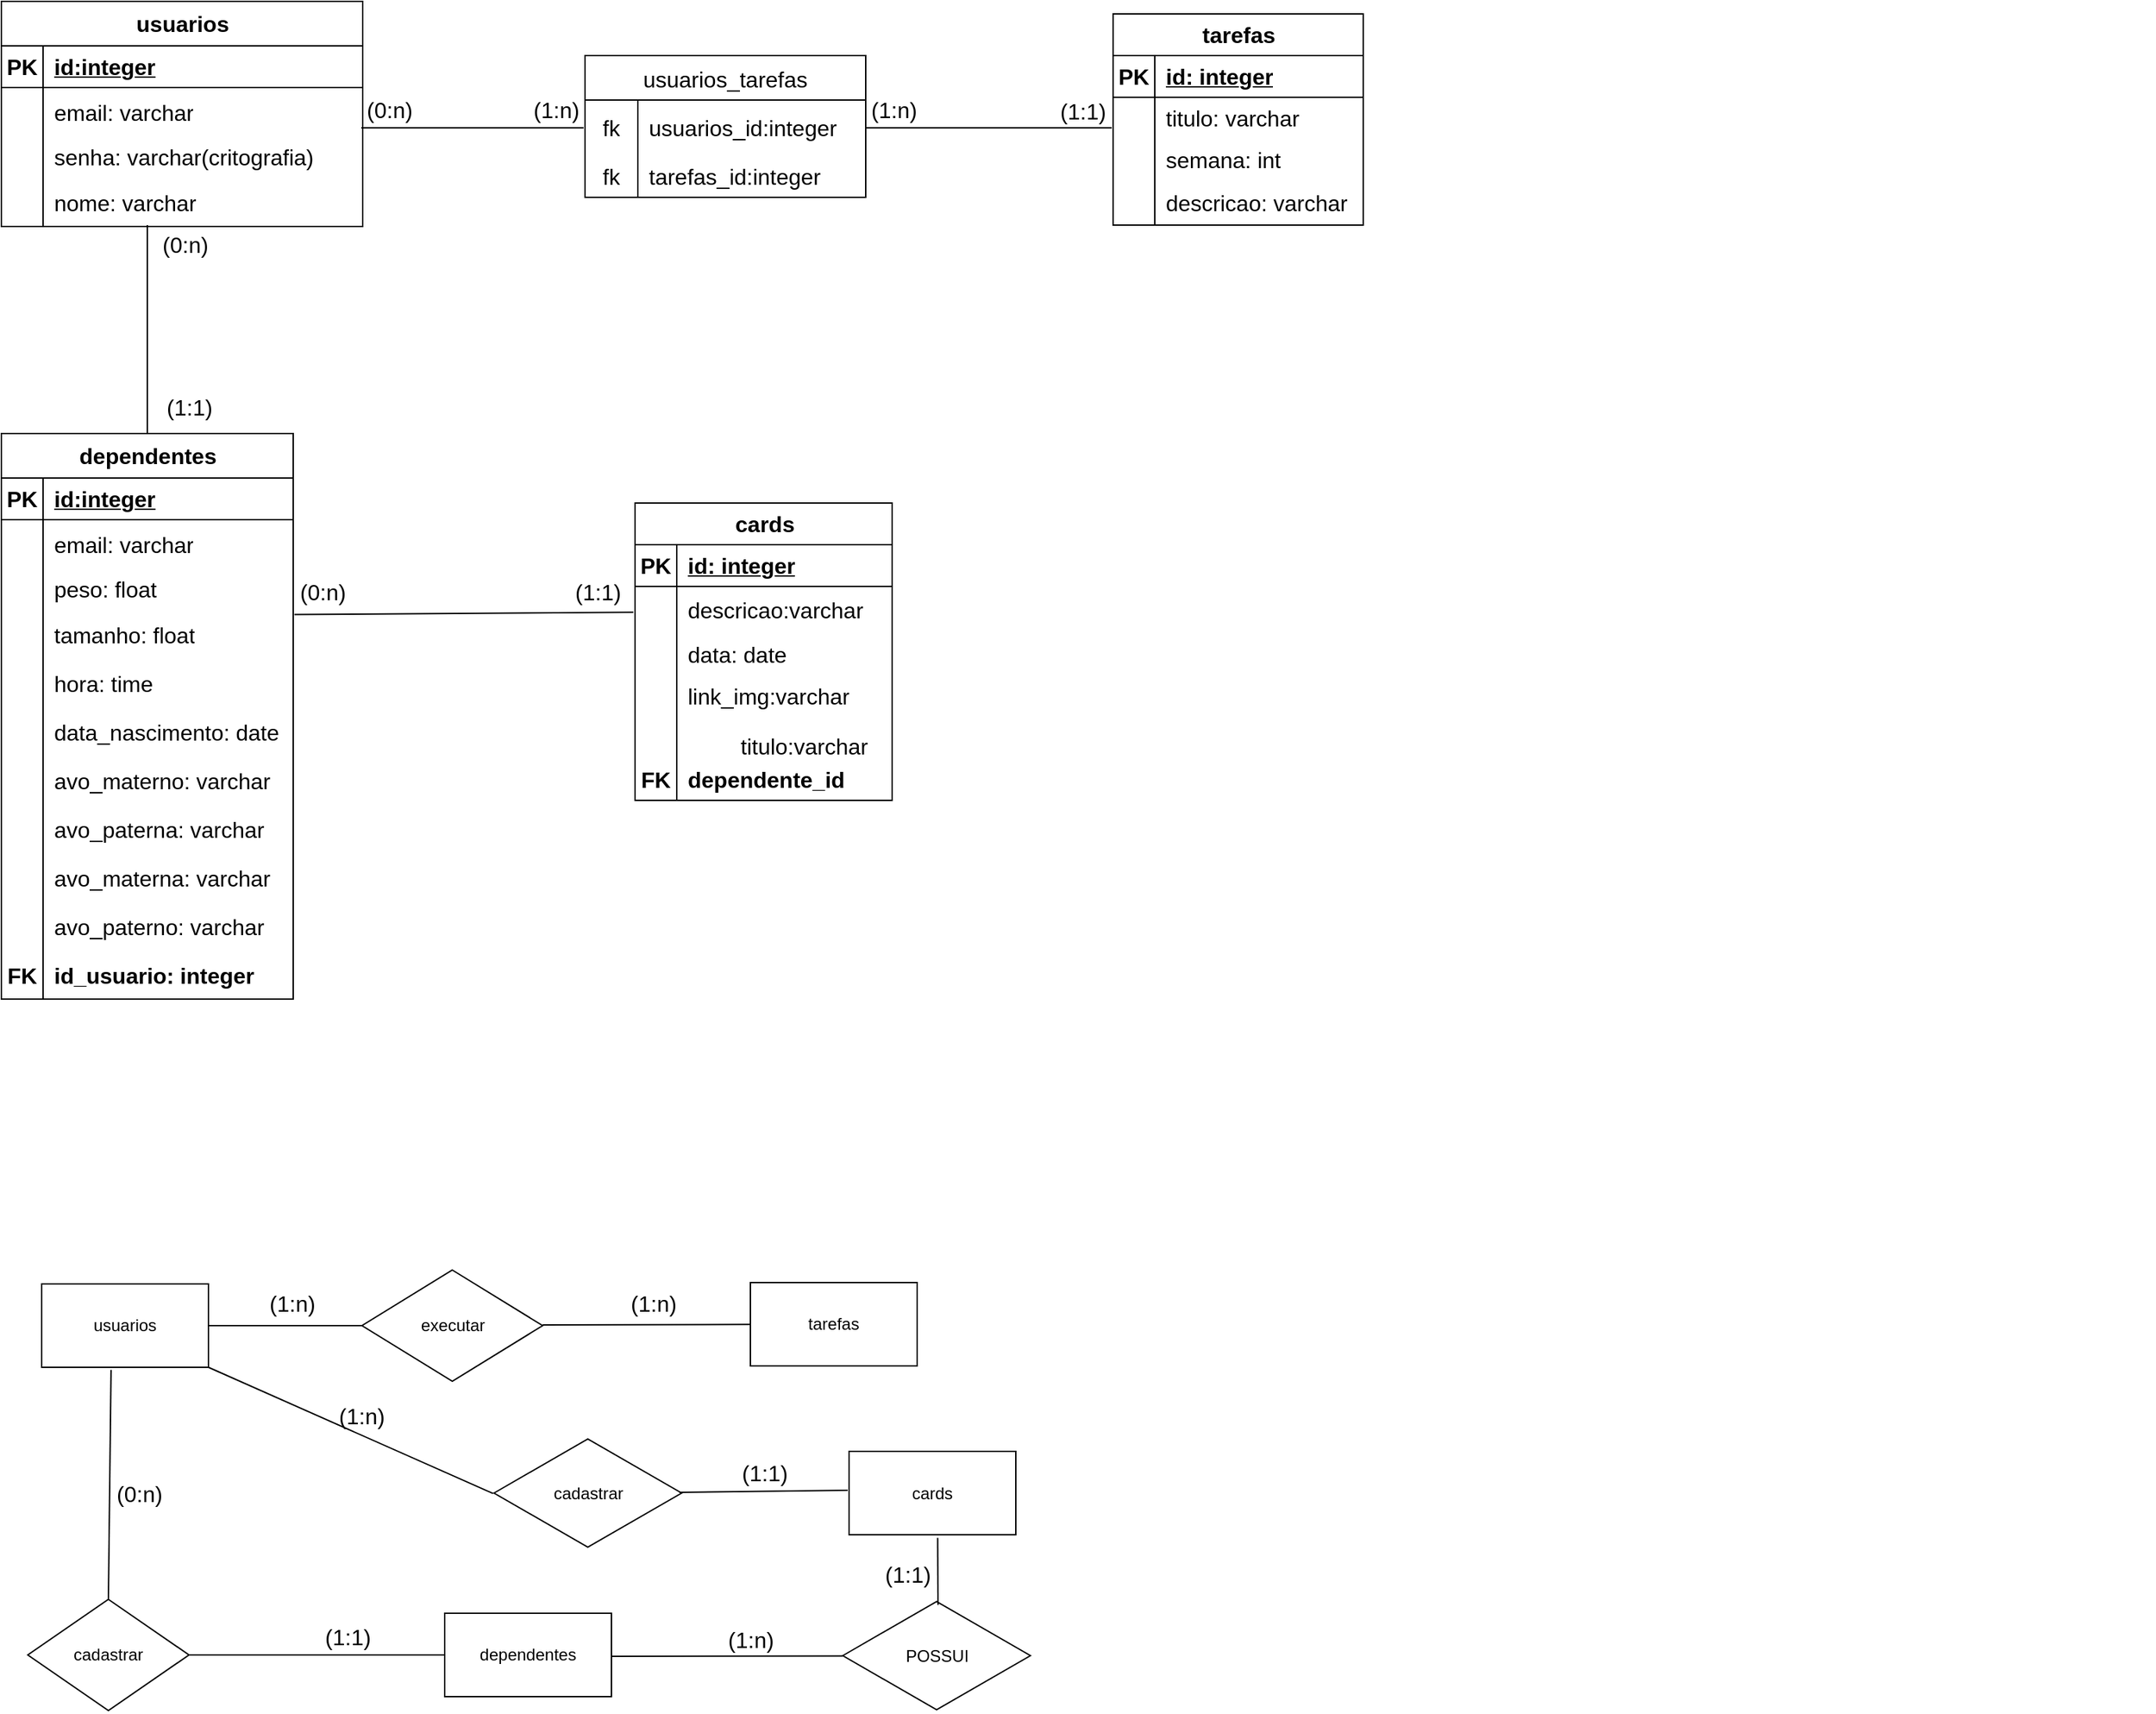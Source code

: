 <mxfile version="24.0.1" type="github">
  <diagram name="Página-1" id="jMvp7Ez1Y5Xq76LWp6IR">
    <mxGraphModel dx="1535" dy="371" grid="1" gridSize="10" guides="1" tooltips="1" connect="1" arrows="1" fold="1" page="1" pageScale="1" pageWidth="827" pageHeight="1169" math="0" shadow="0">
      <root>
        <mxCell id="0" />
        <mxCell id="1" parent="0" />
        <mxCell id="qJwn_3Qbp0GTtqEcPe8R-1" value="&lt;span style=&quot;font-size: 16px;&quot;&gt;usuarios&lt;/span&gt;" style="shape=table;startSize=32;container=1;collapsible=1;childLayout=tableLayout;fixedRows=1;rowLines=0;fontStyle=1;align=center;resizeLast=1;html=1;" parent="1" vertex="1">
          <mxGeometry x="-779" y="49" width="260" height="162.0" as="geometry">
            <mxRectangle x="-710" y="58" width="100" height="30" as="alternateBounds" />
          </mxGeometry>
        </mxCell>
        <mxCell id="qJwn_3Qbp0GTtqEcPe8R-2" value="" style="shape=tableRow;horizontal=0;startSize=0;swimlaneHead=0;swimlaneBody=0;fillColor=none;collapsible=0;dropTarget=0;points=[[0,0.5],[1,0.5]];portConstraint=eastwest;top=0;left=0;right=0;bottom=1;" parent="qJwn_3Qbp0GTtqEcPe8R-1" vertex="1">
          <mxGeometry y="32" width="260" height="30" as="geometry" />
        </mxCell>
        <mxCell id="qJwn_3Qbp0GTtqEcPe8R-3" value="&lt;font style=&quot;font-size: 16px;&quot;&gt;PK&lt;/font&gt;" style="shape=partialRectangle;connectable=0;fillColor=none;top=0;left=0;bottom=0;right=0;fontStyle=1;overflow=hidden;whiteSpace=wrap;html=1;" parent="qJwn_3Qbp0GTtqEcPe8R-2" vertex="1">
          <mxGeometry width="30" height="30" as="geometry">
            <mxRectangle width="30" height="30" as="alternateBounds" />
          </mxGeometry>
        </mxCell>
        <mxCell id="qJwn_3Qbp0GTtqEcPe8R-4" value="&lt;font style=&quot;font-size: 16px;&quot;&gt;id:integer&lt;/font&gt;" style="shape=partialRectangle;connectable=0;fillColor=none;top=0;left=0;bottom=0;right=0;align=left;spacingLeft=6;fontStyle=5;overflow=hidden;whiteSpace=wrap;html=1;" parent="qJwn_3Qbp0GTtqEcPe8R-2" vertex="1">
          <mxGeometry x="30" width="230" height="30" as="geometry">
            <mxRectangle width="230" height="30" as="alternateBounds" />
          </mxGeometry>
        </mxCell>
        <mxCell id="qJwn_3Qbp0GTtqEcPe8R-5" value="" style="shape=tableRow;horizontal=0;startSize=0;swimlaneHead=0;swimlaneBody=0;fillColor=none;collapsible=0;dropTarget=0;points=[[0,0.5],[1,0.5]];portConstraint=eastwest;top=0;left=0;right=0;bottom=0;" parent="qJwn_3Qbp0GTtqEcPe8R-1" vertex="1">
          <mxGeometry y="62" width="260" height="35" as="geometry" />
        </mxCell>
        <mxCell id="qJwn_3Qbp0GTtqEcPe8R-6" value="" style="shape=partialRectangle;connectable=0;fillColor=none;top=0;left=0;bottom=0;right=0;editable=1;overflow=hidden;whiteSpace=wrap;html=1;" parent="qJwn_3Qbp0GTtqEcPe8R-5" vertex="1">
          <mxGeometry width="30" height="35" as="geometry">
            <mxRectangle width="30" height="35" as="alternateBounds" />
          </mxGeometry>
        </mxCell>
        <mxCell id="qJwn_3Qbp0GTtqEcPe8R-7" value="&lt;font style=&quot;font-size: 16px;&quot;&gt;email: varchar&lt;/font&gt;" style="shape=partialRectangle;connectable=0;fillColor=none;top=0;left=0;bottom=0;right=0;align=left;spacingLeft=6;overflow=hidden;whiteSpace=wrap;html=1;" parent="qJwn_3Qbp0GTtqEcPe8R-5" vertex="1">
          <mxGeometry x="30" width="230" height="35" as="geometry">
            <mxRectangle width="230" height="35" as="alternateBounds" />
          </mxGeometry>
        </mxCell>
        <mxCell id="qJwn_3Qbp0GTtqEcPe8R-8" value="" style="shape=tableRow;horizontal=0;startSize=0;swimlaneHead=0;swimlaneBody=0;fillColor=none;collapsible=0;dropTarget=0;points=[[0,0.5],[1,0.5]];portConstraint=eastwest;top=0;left=0;right=0;bottom=0;" parent="qJwn_3Qbp0GTtqEcPe8R-1" vertex="1">
          <mxGeometry y="97" width="260" height="30" as="geometry" />
        </mxCell>
        <mxCell id="qJwn_3Qbp0GTtqEcPe8R-9" value="" style="shape=partialRectangle;connectable=0;fillColor=none;top=0;left=0;bottom=0;right=0;editable=1;overflow=hidden;whiteSpace=wrap;html=1;" parent="qJwn_3Qbp0GTtqEcPe8R-8" vertex="1">
          <mxGeometry width="30" height="30" as="geometry">
            <mxRectangle width="30" height="30" as="alternateBounds" />
          </mxGeometry>
        </mxCell>
        <mxCell id="qJwn_3Qbp0GTtqEcPe8R-10" value="&lt;font style=&quot;font-size: 16px;&quot;&gt;senha: varchar(critografia)&lt;/font&gt;" style="shape=partialRectangle;connectable=0;fillColor=none;top=0;left=0;bottom=0;right=0;align=left;spacingLeft=6;overflow=hidden;whiteSpace=wrap;html=1;" parent="qJwn_3Qbp0GTtqEcPe8R-8" vertex="1">
          <mxGeometry x="30" width="230" height="30" as="geometry">
            <mxRectangle width="230" height="30" as="alternateBounds" />
          </mxGeometry>
        </mxCell>
        <mxCell id="qJwn_3Qbp0GTtqEcPe8R-11" value="" style="shape=tableRow;horizontal=0;startSize=0;swimlaneHead=0;swimlaneBody=0;fillColor=none;collapsible=0;dropTarget=0;points=[[0,0.5],[1,0.5]];portConstraint=eastwest;top=0;left=0;right=0;bottom=0;" parent="qJwn_3Qbp0GTtqEcPe8R-1" vertex="1">
          <mxGeometry y="127" width="260" height="35" as="geometry" />
        </mxCell>
        <mxCell id="qJwn_3Qbp0GTtqEcPe8R-12" value="" style="shape=partialRectangle;connectable=0;fillColor=none;top=0;left=0;bottom=0;right=0;editable=1;overflow=hidden;whiteSpace=wrap;html=1;" parent="qJwn_3Qbp0GTtqEcPe8R-11" vertex="1">
          <mxGeometry width="30" height="35" as="geometry">
            <mxRectangle width="30" height="35" as="alternateBounds" />
          </mxGeometry>
        </mxCell>
        <mxCell id="qJwn_3Qbp0GTtqEcPe8R-13" value="&lt;font style=&quot;font-size: 16px;&quot;&gt;nome: varchar&lt;/font&gt;" style="shape=partialRectangle;connectable=0;fillColor=none;top=0;left=0;bottom=0;right=0;align=left;spacingLeft=6;overflow=hidden;whiteSpace=wrap;html=1;" parent="qJwn_3Qbp0GTtqEcPe8R-11" vertex="1">
          <mxGeometry x="30" width="230" height="35" as="geometry">
            <mxRectangle width="230" height="35" as="alternateBounds" />
          </mxGeometry>
        </mxCell>
        <mxCell id="qJwn_3Qbp0GTtqEcPe8R-14" value="&lt;font style=&quot;font-size: 16px;&quot;&gt;tarefas&lt;/font&gt;" style="shape=table;startSize=30;container=1;collapsible=1;childLayout=tableLayout;fixedRows=1;rowLines=0;fontStyle=1;align=center;resizeLast=1;html=1;" parent="1" vertex="1">
          <mxGeometry x="21" y="58" width="180" height="152" as="geometry" />
        </mxCell>
        <mxCell id="qJwn_3Qbp0GTtqEcPe8R-15" value="" style="shape=tableRow;horizontal=0;startSize=0;swimlaneHead=0;swimlaneBody=0;fillColor=none;collapsible=0;dropTarget=0;points=[[0,0.5],[1,0.5]];portConstraint=eastwest;top=0;left=0;right=0;bottom=1;" parent="qJwn_3Qbp0GTtqEcPe8R-14" vertex="1">
          <mxGeometry y="30" width="180" height="30" as="geometry" />
        </mxCell>
        <mxCell id="qJwn_3Qbp0GTtqEcPe8R-16" value="&lt;font style=&quot;font-size: 16px;&quot;&gt;PK&lt;/font&gt;" style="shape=partialRectangle;connectable=0;fillColor=none;top=0;left=0;bottom=0;right=0;fontStyle=1;overflow=hidden;whiteSpace=wrap;html=1;" parent="qJwn_3Qbp0GTtqEcPe8R-15" vertex="1">
          <mxGeometry width="30" height="30" as="geometry">
            <mxRectangle width="30" height="30" as="alternateBounds" />
          </mxGeometry>
        </mxCell>
        <mxCell id="qJwn_3Qbp0GTtqEcPe8R-17" value="&lt;font style=&quot;font-size: 16px;&quot;&gt;id: integer&lt;/font&gt;" style="shape=partialRectangle;connectable=0;fillColor=none;top=0;left=0;bottom=0;right=0;align=left;spacingLeft=6;fontStyle=5;overflow=hidden;whiteSpace=wrap;html=1;" parent="qJwn_3Qbp0GTtqEcPe8R-15" vertex="1">
          <mxGeometry x="30" width="150" height="30" as="geometry">
            <mxRectangle width="150" height="30" as="alternateBounds" />
          </mxGeometry>
        </mxCell>
        <mxCell id="qJwn_3Qbp0GTtqEcPe8R-18" value="" style="shape=tableRow;horizontal=0;startSize=0;swimlaneHead=0;swimlaneBody=0;fillColor=none;collapsible=0;dropTarget=0;points=[[0,0.5],[1,0.5]];portConstraint=eastwest;top=0;left=0;right=0;bottom=0;" parent="qJwn_3Qbp0GTtqEcPe8R-14" vertex="1">
          <mxGeometry y="60" width="180" height="30" as="geometry" />
        </mxCell>
        <mxCell id="qJwn_3Qbp0GTtqEcPe8R-19" value="" style="shape=partialRectangle;connectable=0;fillColor=none;top=0;left=0;bottom=0;right=0;editable=1;overflow=hidden;whiteSpace=wrap;html=1;" parent="qJwn_3Qbp0GTtqEcPe8R-18" vertex="1">
          <mxGeometry width="30" height="30" as="geometry">
            <mxRectangle width="30" height="30" as="alternateBounds" />
          </mxGeometry>
        </mxCell>
        <mxCell id="qJwn_3Qbp0GTtqEcPe8R-20" value="&lt;font style=&quot;font-size: 16px;&quot;&gt;titulo: varchar&lt;/font&gt;" style="shape=partialRectangle;connectable=0;fillColor=none;top=0;left=0;bottom=0;right=0;align=left;spacingLeft=6;overflow=hidden;whiteSpace=wrap;html=1;" parent="qJwn_3Qbp0GTtqEcPe8R-18" vertex="1">
          <mxGeometry x="30" width="150" height="30" as="geometry">
            <mxRectangle width="150" height="30" as="alternateBounds" />
          </mxGeometry>
        </mxCell>
        <mxCell id="qJwn_3Qbp0GTtqEcPe8R-21" value="" style="shape=tableRow;horizontal=0;startSize=0;swimlaneHead=0;swimlaneBody=0;fillColor=none;collapsible=0;dropTarget=0;points=[[0,0.5],[1,0.5]];portConstraint=eastwest;top=0;left=0;right=0;bottom=0;" parent="qJwn_3Qbp0GTtqEcPe8R-14" vertex="1">
          <mxGeometry y="90" width="180" height="30" as="geometry" />
        </mxCell>
        <mxCell id="qJwn_3Qbp0GTtqEcPe8R-22" value="" style="shape=partialRectangle;connectable=0;fillColor=none;top=0;left=0;bottom=0;right=0;editable=1;overflow=hidden;whiteSpace=wrap;html=1;" parent="qJwn_3Qbp0GTtqEcPe8R-21" vertex="1">
          <mxGeometry width="30" height="30" as="geometry">
            <mxRectangle width="30" height="30" as="alternateBounds" />
          </mxGeometry>
        </mxCell>
        <mxCell id="qJwn_3Qbp0GTtqEcPe8R-23" value="&lt;font style=&quot;font-size: 16px;&quot;&gt;semana: int&lt;/font&gt;" style="shape=partialRectangle;connectable=0;fillColor=none;top=0;left=0;bottom=0;right=0;align=left;spacingLeft=6;overflow=hidden;whiteSpace=wrap;html=1;" parent="qJwn_3Qbp0GTtqEcPe8R-21" vertex="1">
          <mxGeometry x="30" width="150" height="30" as="geometry">
            <mxRectangle width="150" height="30" as="alternateBounds" />
          </mxGeometry>
        </mxCell>
        <mxCell id="qJwn_3Qbp0GTtqEcPe8R-24" value="" style="shape=tableRow;horizontal=0;startSize=0;swimlaneHead=0;swimlaneBody=0;fillColor=none;collapsible=0;dropTarget=0;points=[[0,0.5],[1,0.5]];portConstraint=eastwest;top=0;left=0;right=0;bottom=0;" parent="qJwn_3Qbp0GTtqEcPe8R-14" vertex="1">
          <mxGeometry y="120" width="180" height="32" as="geometry" />
        </mxCell>
        <mxCell id="qJwn_3Qbp0GTtqEcPe8R-25" value="" style="shape=partialRectangle;connectable=0;fillColor=none;top=0;left=0;bottom=0;right=0;editable=1;overflow=hidden;whiteSpace=wrap;html=1;" parent="qJwn_3Qbp0GTtqEcPe8R-24" vertex="1">
          <mxGeometry width="30" height="32" as="geometry">
            <mxRectangle width="30" height="32" as="alternateBounds" />
          </mxGeometry>
        </mxCell>
        <mxCell id="qJwn_3Qbp0GTtqEcPe8R-26" value="&lt;font style=&quot;font-size: 16px;&quot;&gt;descricao: varchar&lt;/font&gt;" style="shape=partialRectangle;connectable=0;fillColor=none;top=0;left=0;bottom=0;right=0;align=left;spacingLeft=6;overflow=hidden;whiteSpace=wrap;html=1;" parent="qJwn_3Qbp0GTtqEcPe8R-24" vertex="1">
          <mxGeometry x="30" width="150" height="32" as="geometry">
            <mxRectangle width="150" height="32" as="alternateBounds" />
          </mxGeometry>
        </mxCell>
        <mxCell id="qJwn_3Qbp0GTtqEcPe8R-61" value="&lt;span style=&quot;white-space: pre;&quot;&gt;&#x9;&lt;/span&gt;" style="shape=partialRectangle;connectable=0;fillColor=none;top=0;left=0;bottom=0;right=0;align=left;spacingLeft=6;overflow=hidden;whiteSpace=wrap;html=1;" parent="1" vertex="1">
          <mxGeometry x="650" y="880" width="120" height="20" as="geometry">
            <mxRectangle width="150" height="20" as="alternateBounds" />
          </mxGeometry>
        </mxCell>
        <mxCell id="qJwn_3Qbp0GTtqEcPe8R-78" value="usuarios_tarefas" style="shape=table;startSize=32;container=1;collapsible=0;childLayout=tableLayout;fixedRows=1;rowLines=0;fontStyle=0;strokeColor=default;fontSize=16;" parent="1" vertex="1">
          <mxGeometry x="-359" y="88" width="202" height="102" as="geometry" />
        </mxCell>
        <mxCell id="qJwn_3Qbp0GTtqEcPe8R-79" value="" style="shape=tableRow;horizontal=0;startSize=0;swimlaneHead=0;swimlaneBody=0;top=0;left=0;bottom=0;right=0;collapsible=0;dropTarget=0;fillColor=none;points=[[0,0.5],[1,0.5]];portConstraint=eastwest;strokeColor=inherit;fontSize=16;" parent="qJwn_3Qbp0GTtqEcPe8R-78" vertex="1">
          <mxGeometry y="32" width="202" height="40" as="geometry" />
        </mxCell>
        <mxCell id="qJwn_3Qbp0GTtqEcPe8R-80" value="fk" style="shape=partialRectangle;html=1;whiteSpace=wrap;connectable=0;fillColor=none;top=0;left=0;bottom=0;right=0;overflow=hidden;pointerEvents=1;strokeColor=inherit;fontSize=16;" parent="qJwn_3Qbp0GTtqEcPe8R-79" vertex="1">
          <mxGeometry width="38" height="40" as="geometry">
            <mxRectangle width="38" height="40" as="alternateBounds" />
          </mxGeometry>
        </mxCell>
        <mxCell id="qJwn_3Qbp0GTtqEcPe8R-81" value="&lt;font style=&quot;font-size: 16px;&quot;&gt;usuarios_id:integer&lt;/font&gt;" style="shape=partialRectangle;html=1;whiteSpace=wrap;connectable=0;fillColor=none;top=0;left=0;bottom=0;right=0;align=left;spacingLeft=6;overflow=hidden;strokeColor=inherit;fontSize=16;" parent="qJwn_3Qbp0GTtqEcPe8R-79" vertex="1">
          <mxGeometry x="38" width="164" height="40" as="geometry">
            <mxRectangle width="164" height="40" as="alternateBounds" />
          </mxGeometry>
        </mxCell>
        <mxCell id="qJwn_3Qbp0GTtqEcPe8R-82" value="" style="shape=tableRow;horizontal=0;startSize=0;swimlaneHead=0;swimlaneBody=0;top=0;left=0;bottom=0;right=0;collapsible=0;dropTarget=0;fillColor=none;points=[[0,0.5],[1,0.5]];portConstraint=eastwest;strokeColor=inherit;fontSize=16;" parent="qJwn_3Qbp0GTtqEcPe8R-78" vertex="1">
          <mxGeometry y="72" width="202" height="30" as="geometry" />
        </mxCell>
        <mxCell id="qJwn_3Qbp0GTtqEcPe8R-83" value="fk" style="shape=partialRectangle;html=1;whiteSpace=wrap;connectable=0;fillColor=none;top=0;left=0;bottom=0;right=0;overflow=hidden;strokeColor=inherit;fontSize=16;" parent="qJwn_3Qbp0GTtqEcPe8R-82" vertex="1">
          <mxGeometry width="38" height="30" as="geometry">
            <mxRectangle width="38" height="30" as="alternateBounds" />
          </mxGeometry>
        </mxCell>
        <mxCell id="qJwn_3Qbp0GTtqEcPe8R-84" value="tarefas_id:integer" style="shape=partialRectangle;html=1;whiteSpace=wrap;connectable=0;fillColor=none;top=0;left=0;bottom=0;right=0;align=left;spacingLeft=6;overflow=hidden;strokeColor=inherit;fontSize=16;" parent="qJwn_3Qbp0GTtqEcPe8R-82" vertex="1">
          <mxGeometry x="38" width="164" height="30" as="geometry">
            <mxRectangle width="164" height="30" as="alternateBounds" />
          </mxGeometry>
        </mxCell>
        <mxCell id="qJwn_3Qbp0GTtqEcPe8R-88" style="edgeStyle=none;curved=1;rounded=0;orthogonalLoop=1;jettySize=auto;html=1;entryX=0;entryY=0.5;entryDx=0;entryDy=0;fontSize=12;startSize=8;endSize=8;" parent="qJwn_3Qbp0GTtqEcPe8R-78" edge="1">
          <mxGeometry relative="1" as="geometry">
            <mxPoint y="112.0" as="sourcePoint" />
            <mxPoint y="112.0" as="targetPoint" />
          </mxGeometry>
        </mxCell>
        <mxCell id="qJwn_3Qbp0GTtqEcPe8R-169" value="usuarios" style="rounded=0;whiteSpace=wrap;html=1;" parent="1" vertex="1">
          <mxGeometry x="-750" y="972" width="120" height="60" as="geometry" />
        </mxCell>
        <mxCell id="qJwn_3Qbp0GTtqEcPe8R-170" value="executar" style="rhombus;whiteSpace=wrap;html=1;" parent="1" vertex="1">
          <mxGeometry x="-519.5" y="962" width="130" height="80" as="geometry" />
        </mxCell>
        <mxCell id="qJwn_3Qbp0GTtqEcPe8R-173" value="tarefas" style="rounded=0;whiteSpace=wrap;html=1;" parent="1" vertex="1">
          <mxGeometry x="-240" y="971" width="120" height="60" as="geometry" />
        </mxCell>
        <mxCell id="qJwn_3Qbp0GTtqEcPe8R-174" value="cards" style="rounded=0;whiteSpace=wrap;html=1;" parent="1" vertex="1">
          <mxGeometry x="-169" y="1092.5" width="120" height="60" as="geometry" />
        </mxCell>
        <mxCell id="qJwn_3Qbp0GTtqEcPe8R-175" value="cadastrar" style="rhombus;whiteSpace=wrap;html=1;" parent="1" vertex="1">
          <mxGeometry x="-760" y="1199" width="116" height="80" as="geometry" />
        </mxCell>
        <mxCell id="qJwn_3Qbp0GTtqEcPe8R-178" value="(1:n)" style="text;html=1;align=center;verticalAlign=middle;resizable=0;points=[];autosize=1;strokeColor=none;fillColor=none;fontSize=16;" parent="1" vertex="1">
          <mxGeometry x="-600" y="971" width="60" height="30" as="geometry" />
        </mxCell>
        <mxCell id="qJwn_3Qbp0GTtqEcPe8R-179" value="(1:n)" style="text;html=1;align=center;verticalAlign=middle;resizable=0;points=[];autosize=1;strokeColor=none;fillColor=none;fontSize=16;" parent="1" vertex="1">
          <mxGeometry x="-340" y="971" width="60" height="30" as="geometry" />
        </mxCell>
        <mxCell id="qJwn_3Qbp0GTtqEcPe8R-180" value="(1:n)" style="text;html=1;align=center;verticalAlign=middle;resizable=0;points=[];autosize=1;strokeColor=none;fillColor=none;fontSize=16;" parent="1" vertex="1">
          <mxGeometry x="-550" y="1052" width="60" height="30" as="geometry" />
        </mxCell>
        <mxCell id="qJwn_3Qbp0GTtqEcPe8R-181" value="(1:1)" style="text;html=1;align=center;verticalAlign=middle;resizable=0;points=[];autosize=1;strokeColor=none;fillColor=none;fontSize=16;" parent="1" vertex="1">
          <mxGeometry x="-260.5" y="1092.5" width="60" height="30" as="geometry" />
        </mxCell>
        <mxCell id="qJwn_3Qbp0GTtqEcPe8R-200" value="(1:1)" style="text;html=1;align=center;verticalAlign=middle;resizable=0;points=[];autosize=1;strokeColor=none;fillColor=none;fontSize=16;" parent="1" vertex="1">
          <mxGeometry x="-380" y="459" width="60" height="30" as="geometry" />
        </mxCell>
        <mxCell id="qJwn_3Qbp0GTtqEcPe8R-201" value="(0:n)" style="text;html=1;align=center;verticalAlign=middle;resizable=0;points=[];autosize=1;strokeColor=none;fillColor=none;fontSize=16;" parent="1" vertex="1">
          <mxGeometry x="-578" y="459" width="60" height="30" as="geometry" />
        </mxCell>
        <mxCell id="qJwn_3Qbp0GTtqEcPe8R-202" value="(0:n)" style="text;html=1;align=center;verticalAlign=middle;resizable=0;points=[];autosize=1;strokeColor=none;fillColor=none;fontSize=16;" parent="1" vertex="1">
          <mxGeometry x="-677" y="209" width="60" height="30" as="geometry" />
        </mxCell>
        <mxCell id="qJwn_3Qbp0GTtqEcPe8R-204" value="(1:1)" style="text;html=1;align=center;verticalAlign=middle;resizable=0;points=[];autosize=1;strokeColor=none;fillColor=none;fontSize=16;" parent="1" vertex="1">
          <mxGeometry x="-674" y="326" width="60" height="30" as="geometry" />
        </mxCell>
        <mxCell id="qJwn_3Qbp0GTtqEcPe8R-205" value="(0:n)" style="text;html=1;align=center;verticalAlign=middle;resizable=0;points=[];autosize=1;strokeColor=none;fillColor=none;fontSize=16;" parent="1" vertex="1">
          <mxGeometry x="-530" y="112" width="60" height="30" as="geometry" />
        </mxCell>
        <mxCell id="qJwn_3Qbp0GTtqEcPe8R-206" value="(1:n)" style="text;html=1;align=center;verticalAlign=middle;resizable=0;points=[];autosize=1;strokeColor=none;fillColor=none;fontSize=16;" parent="1" vertex="1">
          <mxGeometry x="-410" y="112" width="60" height="30" as="geometry" />
        </mxCell>
        <mxCell id="qJwn_3Qbp0GTtqEcPe8R-207" value="(1:n)" style="text;html=1;align=center;verticalAlign=middle;resizable=0;points=[];autosize=1;strokeColor=none;fillColor=none;fontSize=16;" parent="1" vertex="1">
          <mxGeometry x="-167" y="112" width="60" height="30" as="geometry" />
        </mxCell>
        <mxCell id="qJwn_3Qbp0GTtqEcPe8R-208" value="(1:1)" style="text;html=1;align=center;verticalAlign=middle;resizable=0;points=[];autosize=1;strokeColor=none;fillColor=none;fontSize=16;" parent="1" vertex="1">
          <mxGeometry x="-31" y="113" width="60" height="30" as="geometry" />
        </mxCell>
        <mxCell id="qJwn_3Qbp0GTtqEcPe8R-211" value="dependentes" style="rounded=0;whiteSpace=wrap;html=1;" parent="1" vertex="1">
          <mxGeometry x="-460" y="1209" width="120" height="60" as="geometry" />
        </mxCell>
        <mxCell id="qJwn_3Qbp0GTtqEcPe8R-214" value="cadastrar" style="html=1;whiteSpace=wrap;aspect=fixed;shape=isoRectangle;" parent="1" vertex="1">
          <mxGeometry x="-424.5" y="1082" width="135" height="81" as="geometry" />
        </mxCell>
        <mxCell id="qJwn_3Qbp0GTtqEcPe8R-216" value="(0:n)" style="text;html=1;align=center;verticalAlign=middle;resizable=0;points=[];autosize=1;strokeColor=none;fillColor=none;fontSize=16;" parent="1" vertex="1">
          <mxGeometry x="-710" y="1107.5" width="60" height="30" as="geometry" />
        </mxCell>
        <mxCell id="qJwn_3Qbp0GTtqEcPe8R-217" value="(1:1)" style="text;html=1;align=center;verticalAlign=middle;resizable=0;points=[];autosize=1;strokeColor=none;fillColor=none;fontSize=16;" parent="1" vertex="1">
          <mxGeometry x="-560" y="1211" width="60" height="30" as="geometry" />
        </mxCell>
        <mxCell id="qJwn_3Qbp0GTtqEcPe8R-37" value="&lt;font style=&quot;font-size: 16px;&quot;&gt;cards&lt;/font&gt;" style="shape=table;startSize=30;container=1;collapsible=1;childLayout=tableLayout;fixedRows=1;rowLines=0;fontStyle=1;align=center;resizeLast=1;html=1;" parent="1" vertex="1">
          <mxGeometry x="-323" y="410" width="185" height="214" as="geometry" />
        </mxCell>
        <mxCell id="qJwn_3Qbp0GTtqEcPe8R-38" value="" style="shape=tableRow;horizontal=0;startSize=0;swimlaneHead=0;swimlaneBody=0;fillColor=none;collapsible=0;dropTarget=0;points=[[0,0.5],[1,0.5]];portConstraint=eastwest;top=0;left=0;right=0;bottom=1;" parent="qJwn_3Qbp0GTtqEcPe8R-37" vertex="1">
          <mxGeometry y="30" width="185" height="30" as="geometry" />
        </mxCell>
        <mxCell id="qJwn_3Qbp0GTtqEcPe8R-39" value="&lt;font style=&quot;font-size: 16px;&quot;&gt;PK&lt;/font&gt;" style="shape=partialRectangle;connectable=0;fillColor=none;top=0;left=0;bottom=0;right=0;fontStyle=1;overflow=hidden;whiteSpace=wrap;html=1;" parent="qJwn_3Qbp0GTtqEcPe8R-38" vertex="1">
          <mxGeometry width="30" height="30" as="geometry">
            <mxRectangle width="30" height="30" as="alternateBounds" />
          </mxGeometry>
        </mxCell>
        <mxCell id="qJwn_3Qbp0GTtqEcPe8R-40" value="&lt;font style=&quot;font-size: 16px;&quot;&gt;id: integer&lt;/font&gt;" style="shape=partialRectangle;connectable=0;fillColor=none;top=0;left=0;bottom=0;right=0;align=left;spacingLeft=6;fontStyle=5;overflow=hidden;whiteSpace=wrap;html=1;" parent="qJwn_3Qbp0GTtqEcPe8R-38" vertex="1">
          <mxGeometry x="30" width="155" height="30" as="geometry">
            <mxRectangle width="155" height="30" as="alternateBounds" />
          </mxGeometry>
        </mxCell>
        <mxCell id="qJwn_3Qbp0GTtqEcPe8R-41" value="" style="shape=tableRow;horizontal=0;startSize=0;swimlaneHead=0;swimlaneBody=0;fillColor=none;collapsible=0;dropTarget=0;points=[[0,0.5],[1,0.5]];portConstraint=eastwest;top=0;left=0;right=0;bottom=0;" parent="qJwn_3Qbp0GTtqEcPe8R-37" vertex="1">
          <mxGeometry y="60" width="185" height="34" as="geometry" />
        </mxCell>
        <mxCell id="qJwn_3Qbp0GTtqEcPe8R-42" value="" style="shape=partialRectangle;connectable=0;fillColor=none;top=0;left=0;bottom=0;right=0;editable=1;overflow=hidden;whiteSpace=wrap;html=1;" parent="qJwn_3Qbp0GTtqEcPe8R-41" vertex="1">
          <mxGeometry width="30" height="34" as="geometry">
            <mxRectangle width="30" height="34" as="alternateBounds" />
          </mxGeometry>
        </mxCell>
        <mxCell id="qJwn_3Qbp0GTtqEcPe8R-43" value="&lt;font style=&quot;font-size: 16px;&quot;&gt;descricao:varchar&lt;/font&gt;" style="shape=partialRectangle;connectable=0;fillColor=none;top=0;left=0;bottom=0;right=0;align=left;spacingLeft=6;overflow=hidden;whiteSpace=wrap;html=1;" parent="qJwn_3Qbp0GTtqEcPe8R-41" vertex="1">
          <mxGeometry x="30" width="155" height="34" as="geometry">
            <mxRectangle width="155" height="34" as="alternateBounds" />
          </mxGeometry>
        </mxCell>
        <mxCell id="qJwn_3Qbp0GTtqEcPe8R-44" value="" style="shape=tableRow;horizontal=0;startSize=0;swimlaneHead=0;swimlaneBody=0;fillColor=none;collapsible=0;dropTarget=0;points=[[0,0.5],[1,0.5]];portConstraint=eastwest;top=0;left=0;right=0;bottom=0;" parent="qJwn_3Qbp0GTtqEcPe8R-37" vertex="1">
          <mxGeometry y="94" width="185" height="30" as="geometry" />
        </mxCell>
        <mxCell id="qJwn_3Qbp0GTtqEcPe8R-45" value="" style="shape=partialRectangle;connectable=0;fillColor=none;top=0;left=0;bottom=0;right=0;editable=1;overflow=hidden;whiteSpace=wrap;html=1;" parent="qJwn_3Qbp0GTtqEcPe8R-44" vertex="1">
          <mxGeometry width="30" height="30" as="geometry">
            <mxRectangle width="30" height="30" as="alternateBounds" />
          </mxGeometry>
        </mxCell>
        <mxCell id="qJwn_3Qbp0GTtqEcPe8R-46" value="&lt;font style=&quot;font-size: 16px;&quot;&gt;data: date&lt;/font&gt;" style="shape=partialRectangle;connectable=0;fillColor=none;top=0;left=0;bottom=0;right=0;align=left;spacingLeft=6;overflow=hidden;whiteSpace=wrap;html=1;" parent="qJwn_3Qbp0GTtqEcPe8R-44" vertex="1">
          <mxGeometry x="30" width="155" height="30" as="geometry">
            <mxRectangle width="155" height="30" as="alternateBounds" />
          </mxGeometry>
        </mxCell>
        <mxCell id="qJwn_3Qbp0GTtqEcPe8R-47" value="" style="shape=tableRow;horizontal=0;startSize=0;swimlaneHead=0;swimlaneBody=0;fillColor=none;collapsible=0;dropTarget=0;points=[[0,0.5],[1,0.5]];portConstraint=eastwest;top=0;left=0;right=0;bottom=0;" parent="qJwn_3Qbp0GTtqEcPe8R-37" vertex="1">
          <mxGeometry y="124" width="185" height="30" as="geometry" />
        </mxCell>
        <mxCell id="qJwn_3Qbp0GTtqEcPe8R-48" value="" style="shape=partialRectangle;connectable=0;fillColor=none;top=0;left=0;bottom=0;right=0;editable=1;overflow=hidden;whiteSpace=wrap;html=1;" parent="qJwn_3Qbp0GTtqEcPe8R-47" vertex="1">
          <mxGeometry width="30" height="30" as="geometry">
            <mxRectangle width="30" height="30" as="alternateBounds" />
          </mxGeometry>
        </mxCell>
        <mxCell id="qJwn_3Qbp0GTtqEcPe8R-49" value="&lt;font style=&quot;font-size: 16px;&quot;&gt;link_img:varchar&lt;/font&gt;" style="shape=partialRectangle;connectable=0;fillColor=none;top=0;left=0;bottom=0;right=0;align=left;spacingLeft=6;overflow=hidden;whiteSpace=wrap;html=1;" parent="qJwn_3Qbp0GTtqEcPe8R-47" vertex="1">
          <mxGeometry x="30" width="155" height="30" as="geometry">
            <mxRectangle width="155" height="30" as="alternateBounds" />
          </mxGeometry>
        </mxCell>
        <mxCell id="qJwn_3Qbp0GTtqEcPe8R-50" value="" style="shape=tableRow;horizontal=0;startSize=0;swimlaneHead=0;swimlaneBody=0;fillColor=none;collapsible=0;dropTarget=0;points=[[0,0.5],[1,0.5]];portConstraint=eastwest;top=0;left=0;right=0;bottom=0;" parent="qJwn_3Qbp0GTtqEcPe8R-37" vertex="1">
          <mxGeometry y="154" width="185" height="30" as="geometry" />
        </mxCell>
        <mxCell id="qJwn_3Qbp0GTtqEcPe8R-51" value="" style="shape=partialRectangle;connectable=0;fillColor=none;top=0;left=0;bottom=0;right=0;editable=1;overflow=hidden;whiteSpace=wrap;html=1;" parent="qJwn_3Qbp0GTtqEcPe8R-50" vertex="1">
          <mxGeometry width="30" height="30" as="geometry">
            <mxRectangle width="30" height="30" as="alternateBounds" />
          </mxGeometry>
        </mxCell>
        <mxCell id="qJwn_3Qbp0GTtqEcPe8R-52" value="" style="shape=partialRectangle;connectable=0;fillColor=none;top=0;left=0;bottom=0;right=0;align=left;spacingLeft=6;overflow=hidden;whiteSpace=wrap;html=1;" parent="qJwn_3Qbp0GTtqEcPe8R-50" vertex="1">
          <mxGeometry x="30" width="155" height="30" as="geometry">
            <mxRectangle width="155" height="30" as="alternateBounds" />
          </mxGeometry>
        </mxCell>
        <mxCell id="Laetc7NFrxlR8GSrxi1y-1" value="" style="shape=tableRow;horizontal=0;startSize=0;swimlaneHead=0;swimlaneBody=0;fillColor=none;collapsible=0;dropTarget=0;points=[[0,0.5],[1,0.5]];portConstraint=eastwest;top=0;left=0;right=0;bottom=0;" parent="qJwn_3Qbp0GTtqEcPe8R-37" vertex="1">
          <mxGeometry y="184" width="185" height="30" as="geometry" />
        </mxCell>
        <mxCell id="Laetc7NFrxlR8GSrxi1y-2" value="&lt;font style=&quot;font-size: 16px;&quot;&gt;&lt;b&gt;FK&lt;/b&gt;&lt;/font&gt;" style="shape=partialRectangle;connectable=0;fillColor=none;top=0;left=0;bottom=0;right=0;editable=1;overflow=hidden;whiteSpace=wrap;html=1;" parent="Laetc7NFrxlR8GSrxi1y-1" vertex="1">
          <mxGeometry width="30" height="30" as="geometry">
            <mxRectangle width="30" height="30" as="alternateBounds" />
          </mxGeometry>
        </mxCell>
        <mxCell id="Laetc7NFrxlR8GSrxi1y-3" value="&lt;font style=&quot;font-size: 16px;&quot;&gt;&lt;b&gt;dependente_id&lt;/b&gt;&lt;/font&gt;" style="shape=partialRectangle;connectable=0;fillColor=none;top=0;left=0;bottom=0;right=0;align=left;spacingLeft=6;overflow=hidden;whiteSpace=wrap;html=1;" parent="Laetc7NFrxlR8GSrxi1y-1" vertex="1">
          <mxGeometry x="30" width="155" height="30" as="geometry">
            <mxRectangle width="155" height="30" as="alternateBounds" />
          </mxGeometry>
        </mxCell>
        <mxCell id="Laetc7NFrxlR8GSrxi1y-6" value="POSSUI" style="html=1;whiteSpace=wrap;aspect=fixed;shape=isoRectangle;" parent="1" vertex="1">
          <mxGeometry x="-173.5" y="1199" width="135" height="81" as="geometry" />
        </mxCell>
        <mxCell id="Laetc7NFrxlR8GSrxi1y-9" value="(1:n)" style="text;html=1;align=center;verticalAlign=middle;resizable=0;points=[];autosize=1;strokeColor=none;fillColor=none;fontSize=16;" parent="1" vertex="1">
          <mxGeometry x="-270" y="1213" width="60" height="30" as="geometry" />
        </mxCell>
        <mxCell id="Laetc7NFrxlR8GSrxi1y-10" value="(1:1)" style="text;html=1;align=center;verticalAlign=middle;resizable=0;points=[];autosize=1;strokeColor=none;fillColor=none;fontSize=16;" parent="1" vertex="1">
          <mxGeometry x="-157" y="1166" width="60" height="30" as="geometry" />
        </mxCell>
        <mxCell id="55QiKGT-yKTAMm2VANl5-3" value="" style="endArrow=none;html=1;rounded=0;" edge="1" parent="1">
          <mxGeometry width="50" height="50" relative="1" as="geometry">
            <mxPoint x="-520" y="140" as="sourcePoint" />
            <mxPoint x="-360" y="140" as="targetPoint" />
          </mxGeometry>
        </mxCell>
        <mxCell id="55QiKGT-yKTAMm2VANl5-4" value="" style="endArrow=none;html=1;rounded=0;" edge="1" parent="1">
          <mxGeometry width="50" height="50" relative="1" as="geometry">
            <mxPoint x="-674" y="360" as="sourcePoint" />
            <mxPoint x="-674" y="210" as="targetPoint" />
          </mxGeometry>
        </mxCell>
        <mxCell id="55QiKGT-yKTAMm2VANl5-5" value="&lt;span style=&quot;font-size: 16px;&quot;&gt;dependentes&lt;/span&gt;" style="shape=table;startSize=32;container=1;collapsible=1;childLayout=tableLayout;fixedRows=1;rowLines=0;fontStyle=1;align=center;resizeLast=1;html=1;" vertex="1" parent="1">
          <mxGeometry x="-779" y="360" width="210" height="407" as="geometry">
            <mxRectangle x="-710" y="58" width="100" height="30" as="alternateBounds" />
          </mxGeometry>
        </mxCell>
        <mxCell id="55QiKGT-yKTAMm2VANl5-6" value="" style="shape=tableRow;horizontal=0;startSize=0;swimlaneHead=0;swimlaneBody=0;fillColor=none;collapsible=0;dropTarget=0;points=[[0,0.5],[1,0.5]];portConstraint=eastwest;top=0;left=0;right=0;bottom=1;" vertex="1" parent="55QiKGT-yKTAMm2VANl5-5">
          <mxGeometry y="32" width="210" height="30" as="geometry" />
        </mxCell>
        <mxCell id="55QiKGT-yKTAMm2VANl5-7" value="&lt;font style=&quot;font-size: 16px;&quot;&gt;PK&lt;/font&gt;" style="shape=partialRectangle;connectable=0;fillColor=none;top=0;left=0;bottom=0;right=0;fontStyle=1;overflow=hidden;whiteSpace=wrap;html=1;" vertex="1" parent="55QiKGT-yKTAMm2VANl5-6">
          <mxGeometry width="30" height="30" as="geometry">
            <mxRectangle width="30" height="30" as="alternateBounds" />
          </mxGeometry>
        </mxCell>
        <mxCell id="55QiKGT-yKTAMm2VANl5-8" value="&lt;font style=&quot;font-size: 16px;&quot;&gt;id:integer&lt;/font&gt;" style="shape=partialRectangle;connectable=0;fillColor=none;top=0;left=0;bottom=0;right=0;align=left;spacingLeft=6;fontStyle=5;overflow=hidden;whiteSpace=wrap;html=1;" vertex="1" parent="55QiKGT-yKTAMm2VANl5-6">
          <mxGeometry x="30" width="180" height="30" as="geometry">
            <mxRectangle width="180" height="30" as="alternateBounds" />
          </mxGeometry>
        </mxCell>
        <mxCell id="55QiKGT-yKTAMm2VANl5-9" value="" style="shape=tableRow;horizontal=0;startSize=0;swimlaneHead=0;swimlaneBody=0;fillColor=none;collapsible=0;dropTarget=0;points=[[0,0.5],[1,0.5]];portConstraint=eastwest;top=0;left=0;right=0;bottom=0;" vertex="1" parent="55QiKGT-yKTAMm2VANl5-5">
          <mxGeometry y="62" width="210" height="35" as="geometry" />
        </mxCell>
        <mxCell id="55QiKGT-yKTAMm2VANl5-10" value="" style="shape=partialRectangle;connectable=0;fillColor=none;top=0;left=0;bottom=0;right=0;editable=1;overflow=hidden;whiteSpace=wrap;html=1;" vertex="1" parent="55QiKGT-yKTAMm2VANl5-9">
          <mxGeometry width="30" height="35" as="geometry">
            <mxRectangle width="30" height="35" as="alternateBounds" />
          </mxGeometry>
        </mxCell>
        <mxCell id="55QiKGT-yKTAMm2VANl5-11" value="&lt;font style=&quot;font-size: 16px;&quot;&gt;email: varchar&lt;/font&gt;" style="shape=partialRectangle;connectable=0;fillColor=none;top=0;left=0;bottom=0;right=0;align=left;spacingLeft=6;overflow=hidden;whiteSpace=wrap;html=1;" vertex="1" parent="55QiKGT-yKTAMm2VANl5-9">
          <mxGeometry x="30" width="180" height="35" as="geometry">
            <mxRectangle width="180" height="35" as="alternateBounds" />
          </mxGeometry>
        </mxCell>
        <mxCell id="55QiKGT-yKTAMm2VANl5-12" value="" style="shape=tableRow;horizontal=0;startSize=0;swimlaneHead=0;swimlaneBody=0;fillColor=none;collapsible=0;dropTarget=0;points=[[0,0.5],[1,0.5]];portConstraint=eastwest;top=0;left=0;right=0;bottom=0;" vertex="1" parent="55QiKGT-yKTAMm2VANl5-5">
          <mxGeometry y="97" width="210" height="30" as="geometry" />
        </mxCell>
        <mxCell id="55QiKGT-yKTAMm2VANl5-13" value="" style="shape=partialRectangle;connectable=0;fillColor=none;top=0;left=0;bottom=0;right=0;editable=1;overflow=hidden;whiteSpace=wrap;html=1;" vertex="1" parent="55QiKGT-yKTAMm2VANl5-12">
          <mxGeometry width="30" height="30" as="geometry">
            <mxRectangle width="30" height="30" as="alternateBounds" />
          </mxGeometry>
        </mxCell>
        <mxCell id="55QiKGT-yKTAMm2VANl5-14" value="&lt;span style=&quot;font-size: 16px;&quot;&gt;peso: float&lt;/span&gt;" style="shape=partialRectangle;connectable=0;fillColor=none;top=0;left=0;bottom=0;right=0;align=left;spacingLeft=6;overflow=hidden;whiteSpace=wrap;html=1;" vertex="1" parent="55QiKGT-yKTAMm2VANl5-12">
          <mxGeometry x="30" width="180" height="30" as="geometry">
            <mxRectangle width="180" height="30" as="alternateBounds" />
          </mxGeometry>
        </mxCell>
        <mxCell id="55QiKGT-yKTAMm2VANl5-15" value="" style="shape=tableRow;horizontal=0;startSize=0;swimlaneHead=0;swimlaneBody=0;fillColor=none;collapsible=0;dropTarget=0;points=[[0,0.5],[1,0.5]];portConstraint=eastwest;top=0;left=0;right=0;bottom=0;" vertex="1" parent="55QiKGT-yKTAMm2VANl5-5">
          <mxGeometry y="127" width="210" height="35" as="geometry" />
        </mxCell>
        <mxCell id="55QiKGT-yKTAMm2VANl5-16" value="" style="shape=partialRectangle;connectable=0;fillColor=none;top=0;left=0;bottom=0;right=0;editable=1;overflow=hidden;whiteSpace=wrap;html=1;" vertex="1" parent="55QiKGT-yKTAMm2VANl5-15">
          <mxGeometry width="30" height="35" as="geometry">
            <mxRectangle width="30" height="35" as="alternateBounds" />
          </mxGeometry>
        </mxCell>
        <mxCell id="55QiKGT-yKTAMm2VANl5-17" value="&lt;font style=&quot;font-size: 16px;&quot;&gt;tamanho: float&lt;/font&gt;" style="shape=partialRectangle;connectable=0;fillColor=none;top=0;left=0;bottom=0;right=0;align=left;spacingLeft=6;overflow=hidden;whiteSpace=wrap;html=1;" vertex="1" parent="55QiKGT-yKTAMm2VANl5-15">
          <mxGeometry x="30" width="180" height="35" as="geometry">
            <mxRectangle width="180" height="35" as="alternateBounds" />
          </mxGeometry>
        </mxCell>
        <mxCell id="55QiKGT-yKTAMm2VANl5-18" value="" style="shape=tableRow;horizontal=0;startSize=0;swimlaneHead=0;swimlaneBody=0;fillColor=none;collapsible=0;dropTarget=0;points=[[0,0.5],[1,0.5]];portConstraint=eastwest;top=0;left=0;right=0;bottom=0;" vertex="1" parent="55QiKGT-yKTAMm2VANl5-5">
          <mxGeometry y="162" width="210" height="35" as="geometry" />
        </mxCell>
        <mxCell id="55QiKGT-yKTAMm2VANl5-19" value="" style="shape=partialRectangle;connectable=0;fillColor=none;top=0;left=0;bottom=0;right=0;editable=1;overflow=hidden;whiteSpace=wrap;html=1;" vertex="1" parent="55QiKGT-yKTAMm2VANl5-18">
          <mxGeometry width="30" height="35" as="geometry">
            <mxRectangle width="30" height="35" as="alternateBounds" />
          </mxGeometry>
        </mxCell>
        <mxCell id="55QiKGT-yKTAMm2VANl5-20" value="&lt;font style=&quot;font-size: 16px;&quot;&gt;hora: time&lt;/font&gt;" style="shape=partialRectangle;connectable=0;fillColor=none;top=0;left=0;bottom=0;right=0;align=left;spacingLeft=6;overflow=hidden;whiteSpace=wrap;html=1;" vertex="1" parent="55QiKGT-yKTAMm2VANl5-18">
          <mxGeometry x="30" width="180" height="35" as="geometry">
            <mxRectangle width="180" height="35" as="alternateBounds" />
          </mxGeometry>
        </mxCell>
        <mxCell id="55QiKGT-yKTAMm2VANl5-21" value="" style="shape=tableRow;horizontal=0;startSize=0;swimlaneHead=0;swimlaneBody=0;fillColor=none;collapsible=0;dropTarget=0;points=[[0,0.5],[1,0.5]];portConstraint=eastwest;top=0;left=0;right=0;bottom=0;" vertex="1" parent="55QiKGT-yKTAMm2VANl5-5">
          <mxGeometry y="197" width="210" height="35" as="geometry" />
        </mxCell>
        <mxCell id="55QiKGT-yKTAMm2VANl5-22" value="" style="shape=partialRectangle;connectable=0;fillColor=none;top=0;left=0;bottom=0;right=0;editable=1;overflow=hidden;whiteSpace=wrap;html=1;" vertex="1" parent="55QiKGT-yKTAMm2VANl5-21">
          <mxGeometry width="30" height="35" as="geometry">
            <mxRectangle width="30" height="35" as="alternateBounds" />
          </mxGeometry>
        </mxCell>
        <mxCell id="55QiKGT-yKTAMm2VANl5-23" value="&lt;font style=&quot;font-size: 16px;&quot;&gt;data_nascimento: date&lt;/font&gt;" style="shape=partialRectangle;connectable=0;fillColor=none;top=0;left=0;bottom=0;right=0;align=left;spacingLeft=6;overflow=hidden;whiteSpace=wrap;html=1;" vertex="1" parent="55QiKGT-yKTAMm2VANl5-21">
          <mxGeometry x="30" width="180" height="35" as="geometry">
            <mxRectangle width="180" height="35" as="alternateBounds" />
          </mxGeometry>
        </mxCell>
        <mxCell id="55QiKGT-yKTAMm2VANl5-24" value="" style="shape=tableRow;horizontal=0;startSize=0;swimlaneHead=0;swimlaneBody=0;fillColor=none;collapsible=0;dropTarget=0;points=[[0,0.5],[1,0.5]];portConstraint=eastwest;top=0;left=0;right=0;bottom=0;" vertex="1" parent="55QiKGT-yKTAMm2VANl5-5">
          <mxGeometry y="232" width="210" height="35" as="geometry" />
        </mxCell>
        <mxCell id="55QiKGT-yKTAMm2VANl5-25" value="" style="shape=partialRectangle;connectable=0;fillColor=none;top=0;left=0;bottom=0;right=0;editable=1;overflow=hidden;whiteSpace=wrap;html=1;" vertex="1" parent="55QiKGT-yKTAMm2VANl5-24">
          <mxGeometry width="30" height="35" as="geometry">
            <mxRectangle width="30" height="35" as="alternateBounds" />
          </mxGeometry>
        </mxCell>
        <mxCell id="55QiKGT-yKTAMm2VANl5-26" value="&lt;font style=&quot;font-size: 16px;&quot;&gt;avo_materno: varchar&lt;/font&gt;" style="shape=partialRectangle;connectable=0;fillColor=none;top=0;left=0;bottom=0;right=0;align=left;spacingLeft=6;overflow=hidden;whiteSpace=wrap;html=1;" vertex="1" parent="55QiKGT-yKTAMm2VANl5-24">
          <mxGeometry x="30" width="180" height="35" as="geometry">
            <mxRectangle width="180" height="35" as="alternateBounds" />
          </mxGeometry>
        </mxCell>
        <mxCell id="55QiKGT-yKTAMm2VANl5-27" value="" style="shape=tableRow;horizontal=0;startSize=0;swimlaneHead=0;swimlaneBody=0;fillColor=none;collapsible=0;dropTarget=0;points=[[0,0.5],[1,0.5]];portConstraint=eastwest;top=0;left=0;right=0;bottom=0;" vertex="1" parent="55QiKGT-yKTAMm2VANl5-5">
          <mxGeometry y="267" width="210" height="35" as="geometry" />
        </mxCell>
        <mxCell id="55QiKGT-yKTAMm2VANl5-28" value="" style="shape=partialRectangle;connectable=0;fillColor=none;top=0;left=0;bottom=0;right=0;editable=1;overflow=hidden;whiteSpace=wrap;html=1;" vertex="1" parent="55QiKGT-yKTAMm2VANl5-27">
          <mxGeometry width="30" height="35" as="geometry">
            <mxRectangle width="30" height="35" as="alternateBounds" />
          </mxGeometry>
        </mxCell>
        <mxCell id="55QiKGT-yKTAMm2VANl5-29" value="&lt;font style=&quot;font-size: 16px;&quot;&gt;avo_paterna: varchar&lt;/font&gt;" style="shape=partialRectangle;connectable=0;fillColor=none;top=0;left=0;bottom=0;right=0;align=left;spacingLeft=6;overflow=hidden;whiteSpace=wrap;html=1;" vertex="1" parent="55QiKGT-yKTAMm2VANl5-27">
          <mxGeometry x="30" width="180" height="35" as="geometry">
            <mxRectangle width="180" height="35" as="alternateBounds" />
          </mxGeometry>
        </mxCell>
        <mxCell id="55QiKGT-yKTAMm2VANl5-30" value="" style="shape=tableRow;horizontal=0;startSize=0;swimlaneHead=0;swimlaneBody=0;fillColor=none;collapsible=0;dropTarget=0;points=[[0,0.5],[1,0.5]];portConstraint=eastwest;top=0;left=0;right=0;bottom=0;" vertex="1" parent="55QiKGT-yKTAMm2VANl5-5">
          <mxGeometry y="302" width="210" height="35" as="geometry" />
        </mxCell>
        <mxCell id="55QiKGT-yKTAMm2VANl5-31" value="" style="shape=partialRectangle;connectable=0;fillColor=none;top=0;left=0;bottom=0;right=0;editable=1;overflow=hidden;whiteSpace=wrap;html=1;" vertex="1" parent="55QiKGT-yKTAMm2VANl5-30">
          <mxGeometry width="30" height="35" as="geometry">
            <mxRectangle width="30" height="35" as="alternateBounds" />
          </mxGeometry>
        </mxCell>
        <mxCell id="55QiKGT-yKTAMm2VANl5-32" value="&lt;font style=&quot;font-size: 16px;&quot;&gt;avo_materna: varchar&lt;/font&gt;" style="shape=partialRectangle;connectable=0;fillColor=none;top=0;left=0;bottom=0;right=0;align=left;spacingLeft=6;overflow=hidden;whiteSpace=wrap;html=1;" vertex="1" parent="55QiKGT-yKTAMm2VANl5-30">
          <mxGeometry x="30" width="180" height="35" as="geometry">
            <mxRectangle width="180" height="35" as="alternateBounds" />
          </mxGeometry>
        </mxCell>
        <mxCell id="55QiKGT-yKTAMm2VANl5-33" value="" style="shape=tableRow;horizontal=0;startSize=0;swimlaneHead=0;swimlaneBody=0;fillColor=none;collapsible=0;dropTarget=0;points=[[0,0.5],[1,0.5]];portConstraint=eastwest;top=0;left=0;right=0;bottom=0;" vertex="1" parent="55QiKGT-yKTAMm2VANl5-5">
          <mxGeometry y="337" width="210" height="35" as="geometry" />
        </mxCell>
        <mxCell id="55QiKGT-yKTAMm2VANl5-34" value="" style="shape=partialRectangle;connectable=0;fillColor=none;top=0;left=0;bottom=0;right=0;editable=1;overflow=hidden;whiteSpace=wrap;html=1;" vertex="1" parent="55QiKGT-yKTAMm2VANl5-33">
          <mxGeometry width="30" height="35" as="geometry">
            <mxRectangle width="30" height="35" as="alternateBounds" />
          </mxGeometry>
        </mxCell>
        <mxCell id="55QiKGT-yKTAMm2VANl5-35" value="&lt;font style=&quot;font-size: 16px;&quot;&gt;avo_paterno: varchar&lt;/font&gt;" style="shape=partialRectangle;connectable=0;fillColor=none;top=0;left=0;bottom=0;right=0;align=left;spacingLeft=6;overflow=hidden;whiteSpace=wrap;html=1;" vertex="1" parent="55QiKGT-yKTAMm2VANl5-33">
          <mxGeometry x="30" width="180" height="35" as="geometry">
            <mxRectangle width="180" height="35" as="alternateBounds" />
          </mxGeometry>
        </mxCell>
        <mxCell id="55QiKGT-yKTAMm2VANl5-36" value="" style="shape=tableRow;horizontal=0;startSize=0;swimlaneHead=0;swimlaneBody=0;fillColor=none;collapsible=0;dropTarget=0;points=[[0,0.5],[1,0.5]];portConstraint=eastwest;top=0;left=0;right=0;bottom=0;" vertex="1" parent="55QiKGT-yKTAMm2VANl5-5">
          <mxGeometry y="372" width="210" height="35" as="geometry" />
        </mxCell>
        <mxCell id="55QiKGT-yKTAMm2VANl5-37" value="&lt;font style=&quot;font-size: 16px;&quot;&gt;&lt;b&gt;FK&lt;/b&gt;&lt;/font&gt;" style="shape=partialRectangle;connectable=0;fillColor=none;top=0;left=0;bottom=0;right=0;editable=1;overflow=hidden;whiteSpace=wrap;html=1;" vertex="1" parent="55QiKGT-yKTAMm2VANl5-36">
          <mxGeometry width="30" height="35" as="geometry">
            <mxRectangle width="30" height="35" as="alternateBounds" />
          </mxGeometry>
        </mxCell>
        <mxCell id="55QiKGT-yKTAMm2VANl5-38" value="&lt;span style=&quot;font-size: 16px;&quot;&gt;&lt;b&gt;id_usuario: integer&lt;/b&gt;&lt;/span&gt;" style="shape=partialRectangle;connectable=0;fillColor=none;top=0;left=0;bottom=0;right=0;align=left;spacingLeft=6;overflow=hidden;whiteSpace=wrap;html=1;" vertex="1" parent="55QiKGT-yKTAMm2VANl5-36">
          <mxGeometry x="30" width="180" height="35" as="geometry">
            <mxRectangle width="180" height="35" as="alternateBounds" />
          </mxGeometry>
        </mxCell>
        <mxCell id="55QiKGT-yKTAMm2VANl5-39" value="" style="endArrow=none;html=1;rounded=0;exitX=1.004;exitY=0.093;exitDx=0;exitDy=0;exitPerimeter=0;entryX=0.93;entryY=0.988;entryDx=0;entryDy=0;entryPerimeter=0;" edge="1" parent="1" source="55QiKGT-yKTAMm2VANl5-15" target="qJwn_3Qbp0GTtqEcPe8R-200">
          <mxGeometry width="50" height="50" relative="1" as="geometry">
            <mxPoint x="-400" y="440" as="sourcePoint" />
            <mxPoint x="-350" y="390" as="targetPoint" />
          </mxGeometry>
        </mxCell>
        <mxCell id="55QiKGT-yKTAMm2VANl5-41" value="&lt;font style=&quot;font-size: 16px;&quot;&gt;titulo:varchar&lt;/font&gt;" style="shape=partialRectangle;connectable=0;fillColor=none;top=0;left=0;bottom=0;right=0;align=left;spacingLeft=6;overflow=hidden;whiteSpace=wrap;html=1;" vertex="1" parent="1">
          <mxGeometry x="-255" y="570" width="170" height="30" as="geometry">
            <mxRectangle width="170" height="30" as="alternateBounds" />
          </mxGeometry>
        </mxCell>
        <mxCell id="55QiKGT-yKTAMm2VANl5-43" value="" style="endArrow=none;html=1;rounded=0;exitX=1;exitY=0.5;exitDx=0;exitDy=0;" edge="1" parent="1" source="qJwn_3Qbp0GTtqEcPe8R-79">
          <mxGeometry width="50" height="50" relative="1" as="geometry">
            <mxPoint x="-200" y="240" as="sourcePoint" />
            <mxPoint x="20" y="140" as="targetPoint" />
          </mxGeometry>
        </mxCell>
        <mxCell id="55QiKGT-yKTAMm2VANl5-44" value="" style="endArrow=none;html=1;rounded=0;exitX=1;exitY=0.5;exitDx=0;exitDy=0;entryX=0;entryY=0.5;entryDx=0;entryDy=0;" edge="1" parent="1" source="qJwn_3Qbp0GTtqEcPe8R-169" target="qJwn_3Qbp0GTtqEcPe8R-170">
          <mxGeometry width="50" height="50" relative="1" as="geometry">
            <mxPoint x="-410" y="1130" as="sourcePoint" />
            <mxPoint x="-360" y="1080" as="targetPoint" />
            <Array as="points" />
          </mxGeometry>
        </mxCell>
        <mxCell id="55QiKGT-yKTAMm2VANl5-45" value="" style="endArrow=none;html=1;rounded=0;exitX=1;exitY=0.5;exitDx=0;exitDy=0;" edge="1" parent="1" target="qJwn_3Qbp0GTtqEcPe8R-173">
          <mxGeometry width="50" height="50" relative="1" as="geometry">
            <mxPoint x="-389.5" y="1001.52" as="sourcePoint" />
            <mxPoint x="-243.5" y="1001.52" as="targetPoint" />
            <Array as="points" />
          </mxGeometry>
        </mxCell>
        <mxCell id="55QiKGT-yKTAMm2VANl5-46" value="" style="endArrow=none;html=1;rounded=0;exitX=1;exitY=1;exitDx=0;exitDy=0;entryX=-0.005;entryY=0.504;entryDx=0;entryDy=0;entryPerimeter=0;" edge="1" parent="1" source="qJwn_3Qbp0GTtqEcPe8R-169" target="qJwn_3Qbp0GTtqEcPe8R-214">
          <mxGeometry width="50" height="50" relative="1" as="geometry">
            <mxPoint x="-640" y="1062" as="sourcePoint" />
            <mxPoint x="-494" y="1062" as="targetPoint" />
            <Array as="points" />
          </mxGeometry>
        </mxCell>
        <mxCell id="55QiKGT-yKTAMm2VANl5-47" value="" style="endArrow=none;html=1;rounded=0;entryX=0;entryY=0.5;entryDx=0;entryDy=0;exitX=0.988;exitY=0.519;exitDx=0;exitDy=0;exitPerimeter=0;" edge="1" parent="1">
          <mxGeometry width="50" height="50" relative="1" as="geometry">
            <mxPoint x="-291.12" y="1122.039" as="sourcePoint" />
            <mxPoint x="-170" y="1120.5" as="targetPoint" />
            <Array as="points" />
          </mxGeometry>
        </mxCell>
        <mxCell id="55QiKGT-yKTAMm2VANl5-49" value="" style="endArrow=none;html=1;rounded=0;entryX=0.448;entryY=1.054;entryDx=0;entryDy=0;entryPerimeter=0;" edge="1" parent="1">
          <mxGeometry width="50" height="50" relative="1" as="geometry">
            <mxPoint x="-105" y="1203" as="sourcePoint" />
            <mxPoint x="-105.24" y="1154.74" as="targetPoint" />
          </mxGeometry>
        </mxCell>
        <mxCell id="55QiKGT-yKTAMm2VANl5-50" value="" style="endArrow=none;html=1;rounded=0;entryX=0.022;entryY=0.479;entryDx=0;entryDy=0;entryPerimeter=0;" edge="1" parent="1">
          <mxGeometry width="50" height="50" relative="1" as="geometry">
            <mxPoint x="-340" y="1240" as="sourcePoint" />
            <mxPoint x="-173.53" y="1239.799" as="targetPoint" />
            <Array as="points" />
          </mxGeometry>
        </mxCell>
        <mxCell id="55QiKGT-yKTAMm2VANl5-51" value="" style="endArrow=none;html=1;rounded=0;exitX=1;exitY=0.5;exitDx=0;exitDy=0;" edge="1" parent="1" source="qJwn_3Qbp0GTtqEcPe8R-175">
          <mxGeometry width="50" height="50" relative="1" as="geometry">
            <mxPoint x="-480" y="1200" as="sourcePoint" />
            <mxPoint x="-460" y="1239" as="targetPoint" />
          </mxGeometry>
        </mxCell>
        <mxCell id="55QiKGT-yKTAMm2VANl5-52" value="" style="endArrow=none;html=1;rounded=0;entryX=0.416;entryY=1.031;entryDx=0;entryDy=0;exitX=0.5;exitY=0;exitDx=0;exitDy=0;entryPerimeter=0;" edge="1" parent="1" source="qJwn_3Qbp0GTtqEcPe8R-175" target="qJwn_3Qbp0GTtqEcPe8R-169">
          <mxGeometry width="50" height="50" relative="1" as="geometry">
            <mxPoint x="-480" y="1200" as="sourcePoint" />
            <mxPoint x="-430" y="1150" as="targetPoint" />
            <Array as="points" />
          </mxGeometry>
        </mxCell>
      </root>
    </mxGraphModel>
  </diagram>
</mxfile>
